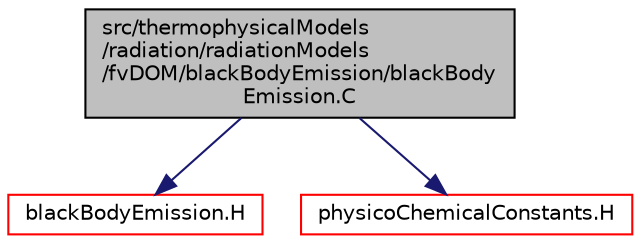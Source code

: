 digraph "src/thermophysicalModels/radiation/radiationModels/fvDOM/blackBodyEmission/blackBodyEmission.C"
{
  bgcolor="transparent";
  edge [fontname="Helvetica",fontsize="10",labelfontname="Helvetica",labelfontsize="10"];
  node [fontname="Helvetica",fontsize="10",shape=record];
  Node0 [label="src/thermophysicalModels\l/radiation/radiationModels\l/fvDOM/blackBodyEmission/blackBody\lEmission.C",height=0.2,width=0.4,color="black", fillcolor="grey75", style="filled", fontcolor="black"];
  Node0 -> Node1 [color="midnightblue",fontsize="10",style="solid",fontname="Helvetica"];
  Node1 [label="blackBodyEmission.H",height=0.2,width=0.4,color="red",URL="$a16403.html"];
  Node0 -> Node319 [color="midnightblue",fontsize="10",style="solid",fontname="Helvetica"];
  Node319 [label="physicoChemicalConstants.H",height=0.2,width=0.4,color="red",URL="$a10958.html"];
}
